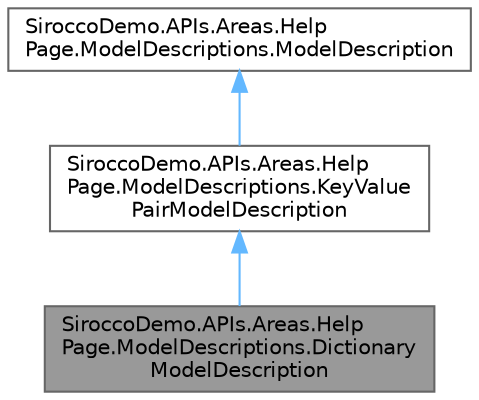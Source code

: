 digraph "SiroccoDemo.APIs.Areas.HelpPage.ModelDescriptions.DictionaryModelDescription"
{
 // LATEX_PDF_SIZE
  bgcolor="transparent";
  edge [fontname=Helvetica,fontsize=10,labelfontname=Helvetica,labelfontsize=10];
  node [fontname=Helvetica,fontsize=10,shape=box,height=0.2,width=0.4];
  Node1 [id="Node000001",label="SiroccoDemo.APIs.Areas.Help\lPage.ModelDescriptions.Dictionary\lModelDescription",height=0.2,width=0.4,color="gray40", fillcolor="grey60", style="filled", fontcolor="black",tooltip=" "];
  Node2 -> Node1 [id="edge1_Node000001_Node000002",dir="back",color="steelblue1",style="solid",tooltip=" "];
  Node2 [id="Node000002",label="SiroccoDemo.APIs.Areas.Help\lPage.ModelDescriptions.KeyValue\lPairModelDescription",height=0.2,width=0.4,color="gray40", fillcolor="white", style="filled",URL="$class_sirocco_demo_1_1_a_p_is_1_1_areas_1_1_help_page_1_1_model_descriptions_1_1_key_value_pair_model_description.html",tooltip=" "];
  Node3 -> Node2 [id="edge2_Node000002_Node000003",dir="back",color="steelblue1",style="solid",tooltip=" "];
  Node3 [id="Node000003",label="SiroccoDemo.APIs.Areas.Help\lPage.ModelDescriptions.ModelDescription",height=0.2,width=0.4,color="gray40", fillcolor="white", style="filled",URL="$class_sirocco_demo_1_1_a_p_is_1_1_areas_1_1_help_page_1_1_model_descriptions_1_1_model_description.html",tooltip="Describes a type model."];
}
